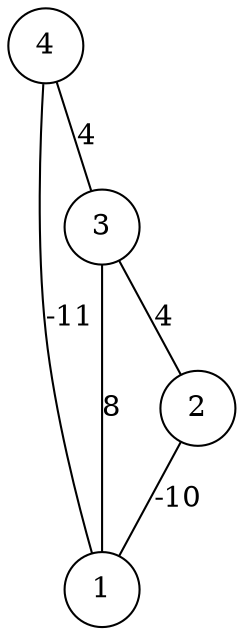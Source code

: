 graph { 
	 fontname="Helvetica,Arial,sans-serif" 
	 node [shape = circle]; 
	 4 -- 1 [label = "-11"];
	 4 -- 3 [label = "4"];
	 3 -- 1 [label = "8"];
	 3 -- 2 [label = "4"];
	 2 -- 1 [label = "-10"];
	 1;
	 2;
	 3;
	 4;
}
